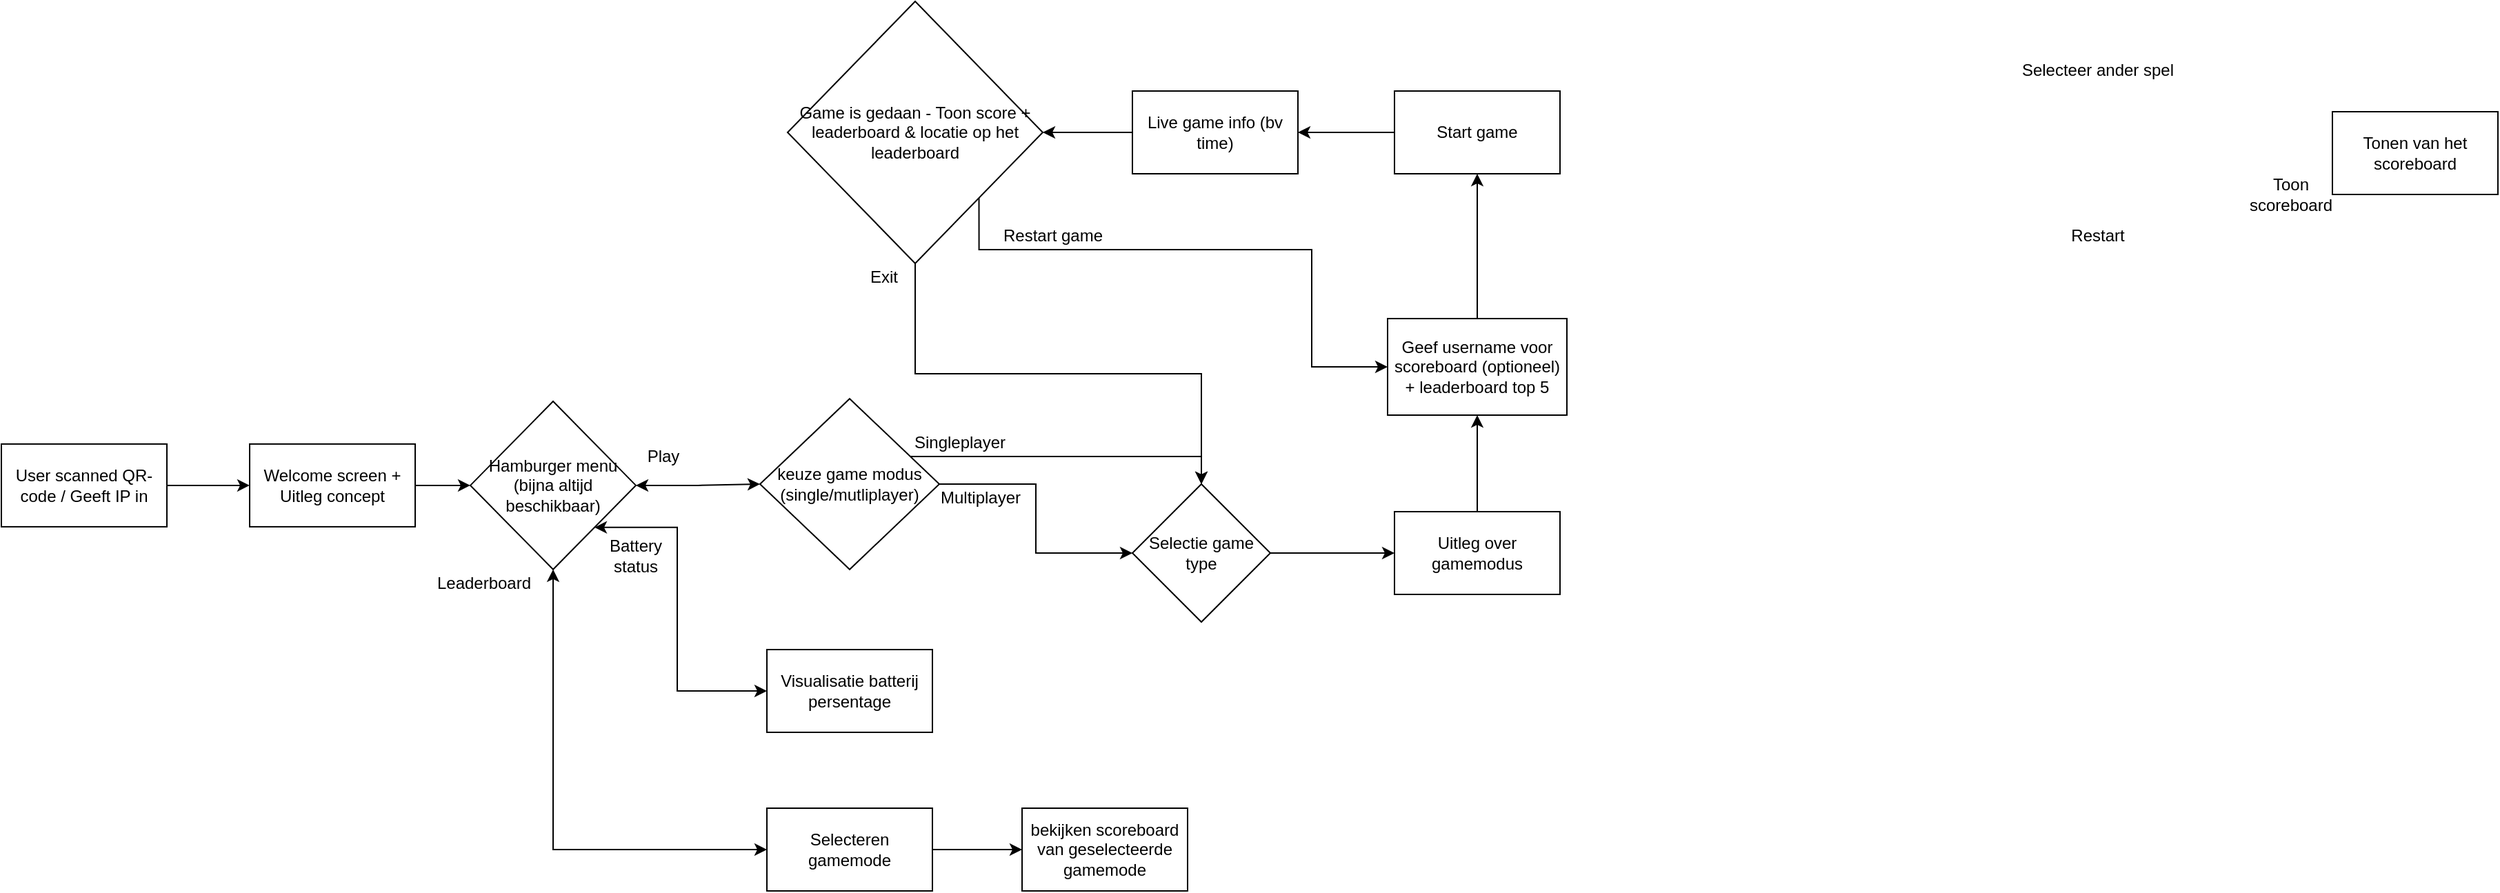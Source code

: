<mxfile version="14.1.9" type="google"><diagram id="wVSWxZS0oapYn9tlDqyi" name="Page-1"><mxGraphModel dx="2211" dy="1942" grid="1" gridSize="10" guides="1" tooltips="1" connect="1" arrows="1" fold="1" page="1" pageScale="1" pageWidth="827" pageHeight="1169" math="0" shadow="0"><root><mxCell id="0"/><mxCell id="1" parent="0"/><mxCell id="IipHoXYeNZrF0xar_ZU0-2" style="edgeStyle=orthogonalEdgeStyle;rounded=0;orthogonalLoop=1;jettySize=auto;html=1;" parent="1" source="albKL7FkOKWzOsUpktxY-1" target="IipHoXYeNZrF0xar_ZU0-1" edge="1"><mxGeometry relative="1" as="geometry"/></mxCell><mxCell id="albKL7FkOKWzOsUpktxY-1" value="User scanned QR-code / Geeft IP in" style="rounded=0;whiteSpace=wrap;html=1;" parent="1" vertex="1"><mxGeometry x="-370" y="90.95" width="120" height="60" as="geometry"/></mxCell><mxCell id="IipHoXYeNZrF0xar_ZU0-4" style="edgeStyle=orthogonalEdgeStyle;rounded=0;orthogonalLoop=1;jettySize=auto;html=1;entryX=0;entryY=0.5;entryDx=0;entryDy=0;" parent="1" source="albKL7FkOKWzOsUpktxY-13" target="a70U7B_4AYYEKTM5AC8h-13" edge="1"><mxGeometry relative="1" as="geometry"><mxPoint x="440" y="150.067" as="targetPoint"/></mxGeometry></mxCell><mxCell id="JYbThzgS1KqT1hBNcWxj-11" style="edgeStyle=orthogonalEdgeStyle;rounded=0;orthogonalLoop=1;jettySize=auto;html=1;entryX=0.5;entryY=0;entryDx=0;entryDy=0;" parent="1" source="albKL7FkOKWzOsUpktxY-13" edge="1"><mxGeometry relative="1" as="geometry"><Array as="points"><mxPoint x="414" y="100"/><mxPoint x="700" y="100"/></Array><mxPoint x="500" y="120" as="targetPoint"/></mxGeometry></mxCell><mxCell id="albKL7FkOKWzOsUpktxY-13" value="&lt;span&gt;keuze game modus&lt;/span&gt;&lt;br&gt;&lt;span&gt;(single/mutliplayer)&lt;/span&gt;" style="rhombus;whiteSpace=wrap;html=1;" parent="1" vertex="1"><mxGeometry x="180" y="58.09" width="130" height="123.81" as="geometry"/></mxCell><mxCell id="albKL7FkOKWzOsUpktxY-15" value="Multiplayer" style="text;html=1;strokeColor=none;fillColor=none;align=center;verticalAlign=middle;whiteSpace=wrap;rounded=0;" parent="1" vertex="1"><mxGeometry x="320" y="120" width="40" height="20" as="geometry"/></mxCell><mxCell id="a70U7B_4AYYEKTM5AC8h-15" value="" style="edgeStyle=orthogonalEdgeStyle;rounded=0;orthogonalLoop=1;jettySize=auto;html=1;startArrow=none;startFill=0;" edge="1" parent="1" source="albKL7FkOKWzOsUpktxY-21" target="WtCtFmdOXTZig0ZuTePk-4"><mxGeometry relative="1" as="geometry"/></mxCell><mxCell id="albKL7FkOKWzOsUpktxY-21" value="Uitleg over gamemodus" style="rounded=0;whiteSpace=wrap;html=1;" parent="1" vertex="1"><mxGeometry x="640" y="140" width="120" height="60" as="geometry"/></mxCell><mxCell id="a70U7B_4AYYEKTM5AC8h-17" value="" style="edgeStyle=orthogonalEdgeStyle;rounded=0;orthogonalLoop=1;jettySize=auto;html=1;startArrow=none;startFill=0;" edge="1" parent="1" source="albKL7FkOKWzOsUpktxY-23" target="albKL7FkOKWzOsUpktxY-25"><mxGeometry relative="1" as="geometry"/></mxCell><mxCell id="albKL7FkOKWzOsUpktxY-23" value="Start game" style="rounded=0;whiteSpace=wrap;html=1;" parent="1" vertex="1"><mxGeometry x="640" y="-165.0" width="120" height="60" as="geometry"/></mxCell><mxCell id="a70U7B_4AYYEKTM5AC8h-18" value="" style="edgeStyle=orthogonalEdgeStyle;rounded=0;orthogonalLoop=1;jettySize=auto;html=1;startArrow=none;startFill=0;entryX=1;entryY=0.5;entryDx=0;entryDy=0;" edge="1" parent="1" source="albKL7FkOKWzOsUpktxY-25" target="WtCtFmdOXTZig0ZuTePk-15"><mxGeometry relative="1" as="geometry"><mxPoint x="395" y="-120" as="targetPoint"/></mxGeometry></mxCell><mxCell id="albKL7FkOKWzOsUpktxY-25" value="Live game info (bv time)" style="rounded=0;whiteSpace=wrap;html=1;" parent="1" vertex="1"><mxGeometry x="450" y="-165" width="120" height="60" as="geometry"/></mxCell><mxCell id="albKL7FkOKWzOsUpktxY-29" value="Tonen van het scoreboard" style="rounded=0;whiteSpace=wrap;html=1;" parent="1" vertex="1"><mxGeometry x="1320" y="-150.0" width="120" height="60" as="geometry"/></mxCell><mxCell id="albKL7FkOKWzOsUpktxY-8" value="Singleplayer" style="text;html=1;strokeColor=none;fillColor=none;align=center;verticalAlign=middle;whiteSpace=wrap;rounded=0;" parent="1" vertex="1"><mxGeometry x="305" y="80" width="40" height="20" as="geometry"/></mxCell><mxCell id="a70U7B_4AYYEKTM5AC8h-2" value="" style="edgeStyle=orthogonalEdgeStyle;rounded=0;orthogonalLoop=1;jettySize=auto;html=1;" edge="1" parent="1" source="IipHoXYeNZrF0xar_ZU0-1" target="a70U7B_4AYYEKTM5AC8h-1"><mxGeometry relative="1" as="geometry"/></mxCell><mxCell id="IipHoXYeNZrF0xar_ZU0-1" value="Welcome screen + Uitleg concept" style="rounded=0;whiteSpace=wrap;html=1;" parent="1" vertex="1"><mxGeometry x="-190" y="90.95" width="120" height="60" as="geometry"/></mxCell><mxCell id="a70U7B_4AYYEKTM5AC8h-20" style="edgeStyle=orthogonalEdgeStyle;rounded=0;orthogonalLoop=1;jettySize=auto;html=1;exitX=1;exitY=1;exitDx=0;exitDy=0;entryX=0;entryY=0.5;entryDx=0;entryDy=0;startArrow=none;startFill=0;" edge="1" parent="1" source="WtCtFmdOXTZig0ZuTePk-15" target="WtCtFmdOXTZig0ZuTePk-4"><mxGeometry relative="1" as="geometry"><Array as="points"><mxPoint x="339" y="-50"/><mxPoint x="580" y="-50"/><mxPoint x="580" y="35"/></Array></mxGeometry></mxCell><mxCell id="a70U7B_4AYYEKTM5AC8h-22" style="edgeStyle=orthogonalEdgeStyle;rounded=0;orthogonalLoop=1;jettySize=auto;html=1;exitX=0.5;exitY=1;exitDx=0;exitDy=0;entryX=0.5;entryY=0;entryDx=0;entryDy=0;startArrow=none;startFill=0;" edge="1" parent="1" source="WtCtFmdOXTZig0ZuTePk-15" target="a70U7B_4AYYEKTM5AC8h-13"><mxGeometry relative="1" as="geometry"/></mxCell><mxCell id="WtCtFmdOXTZig0ZuTePk-15" value="&lt;span&gt;Game is gedaan - Toon score + leaderboard &amp;amp; locatie op het leaderboard&lt;/span&gt;" style="rhombus;whiteSpace=wrap;html=1;" parent="1" vertex="1"><mxGeometry x="200" y="-230" width="185" height="190" as="geometry"/></mxCell><mxCell id="WtCtFmdOXTZig0ZuTePk-20" value="Toon scoreboard" style="text;html=1;strokeColor=none;fillColor=none;align=center;verticalAlign=middle;whiteSpace=wrap;rounded=0;" parent="1" vertex="1"><mxGeometry x="1270" y="-100.0" width="40" height="20" as="geometry"/></mxCell><mxCell id="WtCtFmdOXTZig0ZuTePk-23" value="Restart" style="text;html=1;strokeColor=none;fillColor=none;align=center;verticalAlign=middle;whiteSpace=wrap;rounded=0;" parent="1" vertex="1"><mxGeometry x="1130" y="-70.0" width="40" height="20" as="geometry"/></mxCell><mxCell id="WtCtFmdOXTZig0ZuTePk-25" value="Selecteer ander spel" style="text;html=1;strokeColor=none;fillColor=none;align=center;verticalAlign=middle;whiteSpace=wrap;rounded=0;" parent="1" vertex="1"><mxGeometry x="1085" y="-190.0" width="130" height="20" as="geometry"/></mxCell><mxCell id="JYbThzgS1KqT1hBNcWxj-1" value="Visualisatie batterij persentage" style="rounded=0;whiteSpace=wrap;html=1;" parent="1" vertex="1"><mxGeometry x="185" y="240" width="120" height="60" as="geometry"/></mxCell><mxCell id="JYbThzgS1KqT1hBNcWxj-10" style="edgeStyle=orthogonalEdgeStyle;rounded=0;orthogonalLoop=1;jettySize=auto;html=1;entryX=0;entryY=0.5;entryDx=0;entryDy=0;" parent="1" source="JYbThzgS1KqT1hBNcWxj-6" target="JYbThzgS1KqT1hBNcWxj-9" edge="1"><mxGeometry relative="1" as="geometry"/></mxCell><mxCell id="JYbThzgS1KqT1hBNcWxj-6" value="Selecteren gamemode" style="rounded=0;whiteSpace=wrap;html=1;" parent="1" vertex="1"><mxGeometry x="185" y="355" width="120" height="60" as="geometry"/></mxCell><mxCell id="JYbThzgS1KqT1hBNcWxj-9" value="bekijken scoreboard&lt;br&gt;van geselecteerde gamemode" style="rounded=0;whiteSpace=wrap;html=1;" parent="1" vertex="1"><mxGeometry x="370" y="355" width="120" height="60" as="geometry"/></mxCell><mxCell id="a70U7B_4AYYEKTM5AC8h-16" value="" style="edgeStyle=orthogonalEdgeStyle;rounded=0;orthogonalLoop=1;jettySize=auto;html=1;startArrow=none;startFill=0;" edge="1" parent="1" source="WtCtFmdOXTZig0ZuTePk-4" target="albKL7FkOKWzOsUpktxY-23"><mxGeometry relative="1" as="geometry"/></mxCell><mxCell id="WtCtFmdOXTZig0ZuTePk-4" value="Geef username voor scoreboard (optioneel)&lt;br&gt;+ leaderboard top 5" style="rounded=0;whiteSpace=wrap;html=1;" parent="1" vertex="1"><mxGeometry x="635" width="130" height="70" as="geometry"/></mxCell><mxCell id="a70U7B_4AYYEKTM5AC8h-3" value="" style="edgeStyle=orthogonalEdgeStyle;rounded=0;orthogonalLoop=1;jettySize=auto;html=1;startArrow=classic;startFill=1;" edge="1" parent="1" source="a70U7B_4AYYEKTM5AC8h-1" target="albKL7FkOKWzOsUpktxY-13"><mxGeometry relative="1" as="geometry"/></mxCell><mxCell id="a70U7B_4AYYEKTM5AC8h-6" style="edgeStyle=orthogonalEdgeStyle;rounded=0;orthogonalLoop=1;jettySize=auto;html=1;exitX=1;exitY=1;exitDx=0;exitDy=0;entryX=0;entryY=0.5;entryDx=0;entryDy=0;startArrow=classic;startFill=1;" edge="1" parent="1" source="a70U7B_4AYYEKTM5AC8h-1" target="JYbThzgS1KqT1hBNcWxj-1"><mxGeometry relative="1" as="geometry"><Array as="points"><mxPoint x="120" y="151"/><mxPoint x="120" y="270"/></Array></mxGeometry></mxCell><mxCell id="a70U7B_4AYYEKTM5AC8h-7" style="edgeStyle=orthogonalEdgeStyle;rounded=0;orthogonalLoop=1;jettySize=auto;html=1;exitX=0.5;exitY=1;exitDx=0;exitDy=0;entryX=0;entryY=0.5;entryDx=0;entryDy=0;startArrow=classic;startFill=1;" edge="1" parent="1" source="a70U7B_4AYYEKTM5AC8h-1" target="JYbThzgS1KqT1hBNcWxj-6"><mxGeometry relative="1" as="geometry"/></mxCell><mxCell id="a70U7B_4AYYEKTM5AC8h-1" value="Hamburger menu&lt;br&gt;(bijna altijd beschikbaar)" style="rhombus;whiteSpace=wrap;html=1;" vertex="1" parent="1"><mxGeometry x="-30" y="60" width="120" height="121.9" as="geometry"/></mxCell><mxCell id="a70U7B_4AYYEKTM5AC8h-5" value="Play" style="text;html=1;strokeColor=none;fillColor=none;align=center;verticalAlign=middle;whiteSpace=wrap;rounded=0;" vertex="1" parent="1"><mxGeometry x="90" y="90" width="40" height="20" as="geometry"/></mxCell><mxCell id="a70U7B_4AYYEKTM5AC8h-8" value="Battery status" style="text;html=1;strokeColor=none;fillColor=none;align=center;verticalAlign=middle;whiteSpace=wrap;rounded=0;" vertex="1" parent="1"><mxGeometry x="70" y="161.9" width="40" height="20" as="geometry"/></mxCell><mxCell id="a70U7B_4AYYEKTM5AC8h-9" value="Leaderboard" style="text;html=1;strokeColor=none;fillColor=none;align=center;verticalAlign=middle;whiteSpace=wrap;rounded=0;" vertex="1" parent="1"><mxGeometry x="-40" y="181.9" width="40" height="20" as="geometry"/></mxCell><mxCell id="a70U7B_4AYYEKTM5AC8h-14" value="" style="edgeStyle=orthogonalEdgeStyle;rounded=0;orthogonalLoop=1;jettySize=auto;html=1;startArrow=none;startFill=0;" edge="1" parent="1" source="a70U7B_4AYYEKTM5AC8h-13" target="albKL7FkOKWzOsUpktxY-21"><mxGeometry relative="1" as="geometry"/></mxCell><mxCell id="a70U7B_4AYYEKTM5AC8h-13" value="Selectie game&lt;br&gt;type" style="rhombus;whiteSpace=wrap;html=1;" vertex="1" parent="1"><mxGeometry x="450" y="120" width="100" height="100" as="geometry"/></mxCell><mxCell id="a70U7B_4AYYEKTM5AC8h-21" value="Restart game" style="text;html=1;strokeColor=none;fillColor=none;align=center;verticalAlign=middle;whiteSpace=wrap;rounded=0;" vertex="1" parent="1"><mxGeometry x="345" y="-70" width="95" height="20" as="geometry"/></mxCell><mxCell id="a70U7B_4AYYEKTM5AC8h-23" value="Exit" style="text;html=1;strokeColor=none;fillColor=none;align=center;verticalAlign=middle;whiteSpace=wrap;rounded=0;" vertex="1" parent="1"><mxGeometry x="250" y="-40" width="40" height="20" as="geometry"/></mxCell></root></mxGraphModel></diagram></mxfile>